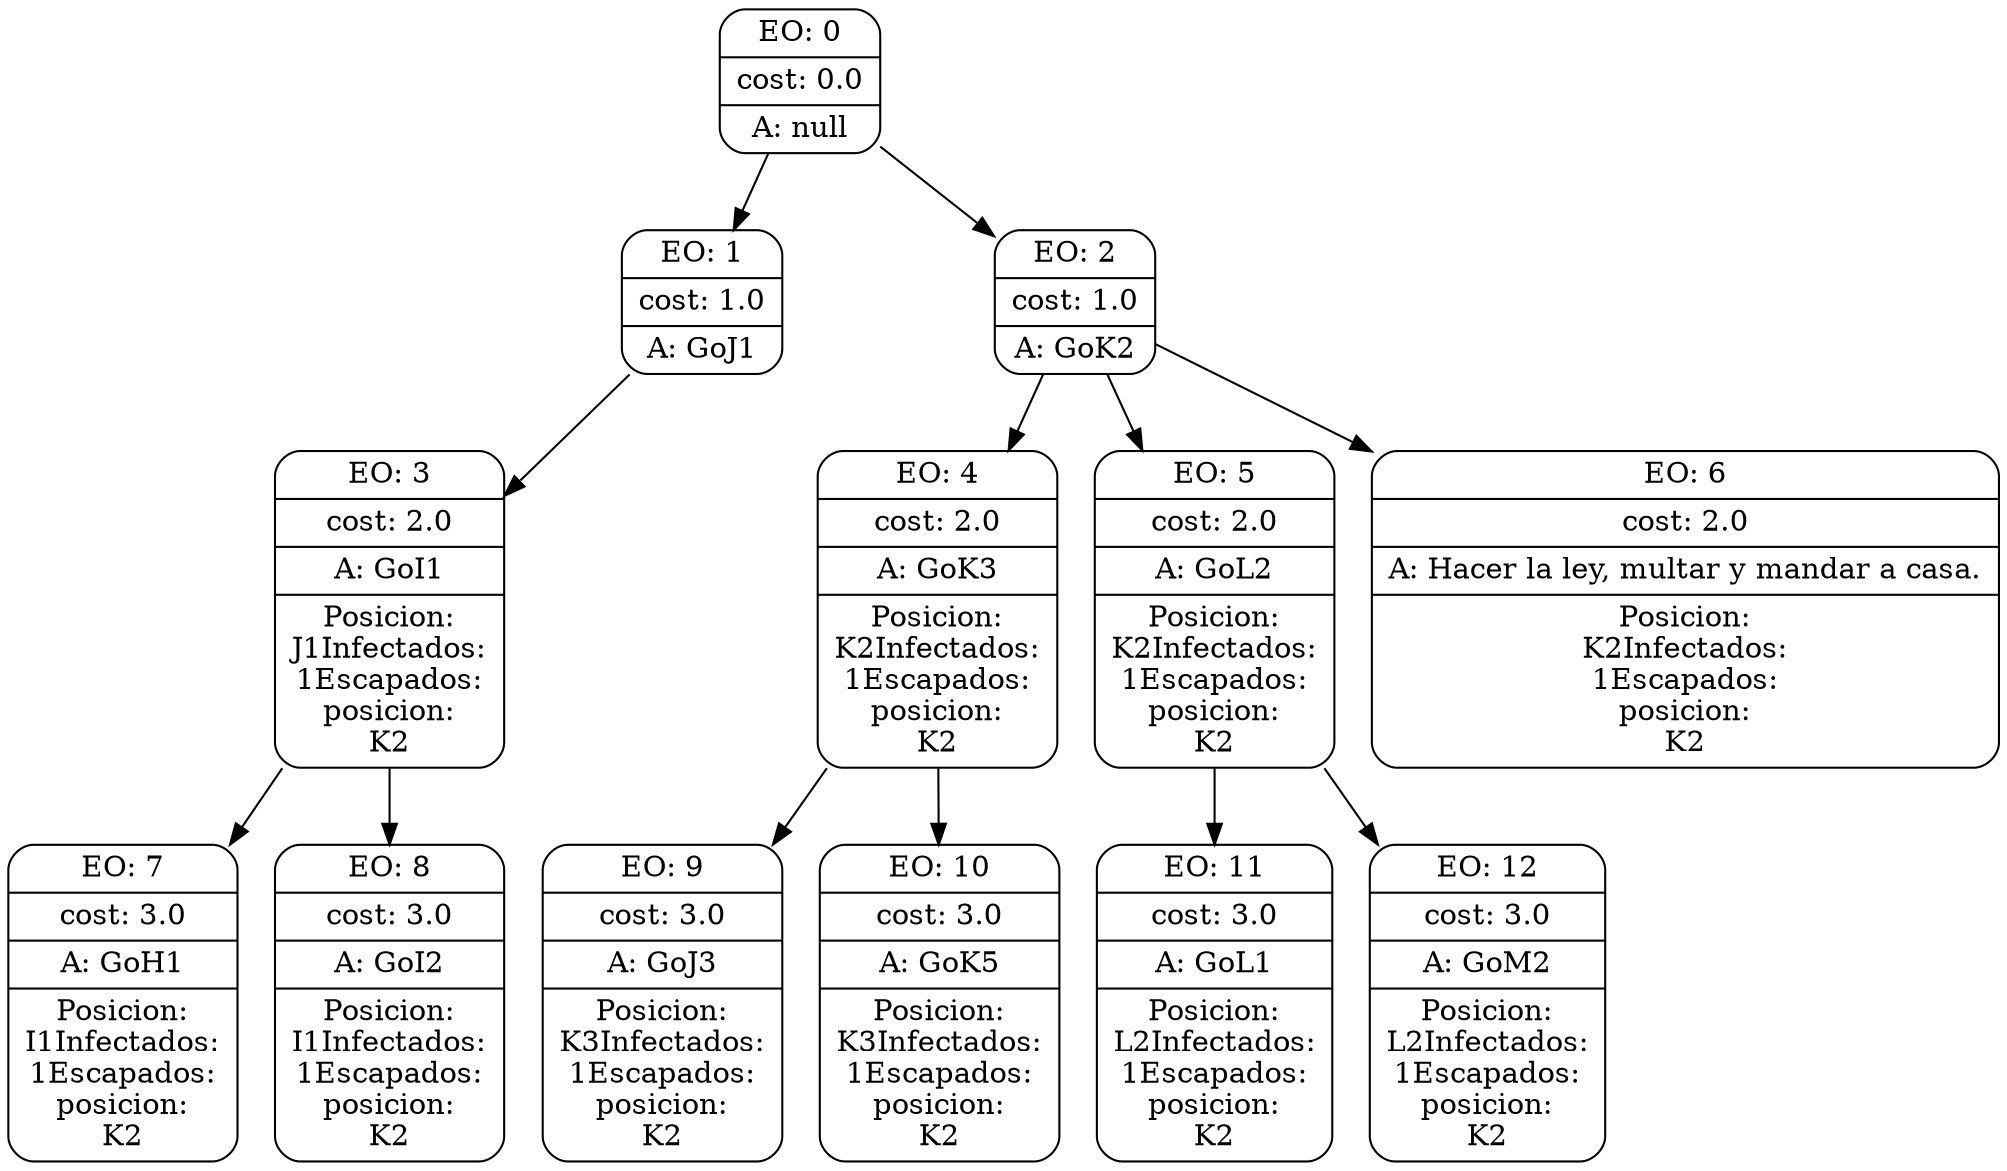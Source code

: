digraph g {
node [shape = Mrecord];
nodo0[label="{EO: 0|cost: 0.0|A: null}"]
nodo1[label="{EO: 1|cost: 1.0|A: GoJ1}"]
nodo3[label="{EO: 3|cost: 2.0|A: GoI1|Posicion:\nJ1
Infectados:\n1
Escapados:\n
posicion:\nK2
}"]
nodo7[label="{EO: 7|cost: 3.0|A: GoH1|Posicion:\nI1
Infectados:\n1
Escapados:\n
posicion:\nK2
}"]

nodo3 -> nodo7;
nodo8[label="{EO: 8|cost: 3.0|A: GoI2|Posicion:\nI1
Infectados:\n1
Escapados:\n
posicion:\nK2
}"]

nodo3 -> nodo8;

nodo1 -> nodo3;

nodo0 -> nodo1;
nodo2[label="{EO: 2|cost: 1.0|A: GoK2}"]
nodo4[label="{EO: 4|cost: 2.0|A: GoK3|Posicion:\nK2
Infectados:\n1
Escapados:\n
posicion:\nK2
}"]
nodo9[label="{EO: 9|cost: 3.0|A: GoJ3|Posicion:\nK3
Infectados:\n1
Escapados:\n
posicion:\nK2
}"]

nodo4 -> nodo9;
nodo10[label="{EO: 10|cost: 3.0|A: GoK5|Posicion:\nK3
Infectados:\n1
Escapados:\n
posicion:\nK2
}"]

nodo4 -> nodo10;

nodo2 -> nodo4;
nodo5[label="{EO: 5|cost: 2.0|A: GoL2|Posicion:\nK2
Infectados:\n1
Escapados:\n
posicion:\nK2
}"]
nodo11[label="{EO: 11|cost: 3.0|A: GoL1|Posicion:\nL2
Infectados:\n1
Escapados:\n
posicion:\nK2
}"]

nodo5 -> nodo11;
nodo12[label="{EO: 12|cost: 3.0|A: GoM2|Posicion:\nL2
Infectados:\n1
Escapados:\n
posicion:\nK2
}"]

nodo5 -> nodo12;

nodo2 -> nodo5;
nodo6[label="{EO: 6|cost: 2.0|A: Hacer la ley, multar y mandar a casa.|Posicion:\nK2
Infectados:\n1
Escapados:\n
posicion:\nK2
}"]

nodo2 -> nodo6;

nodo0 -> nodo2;


}